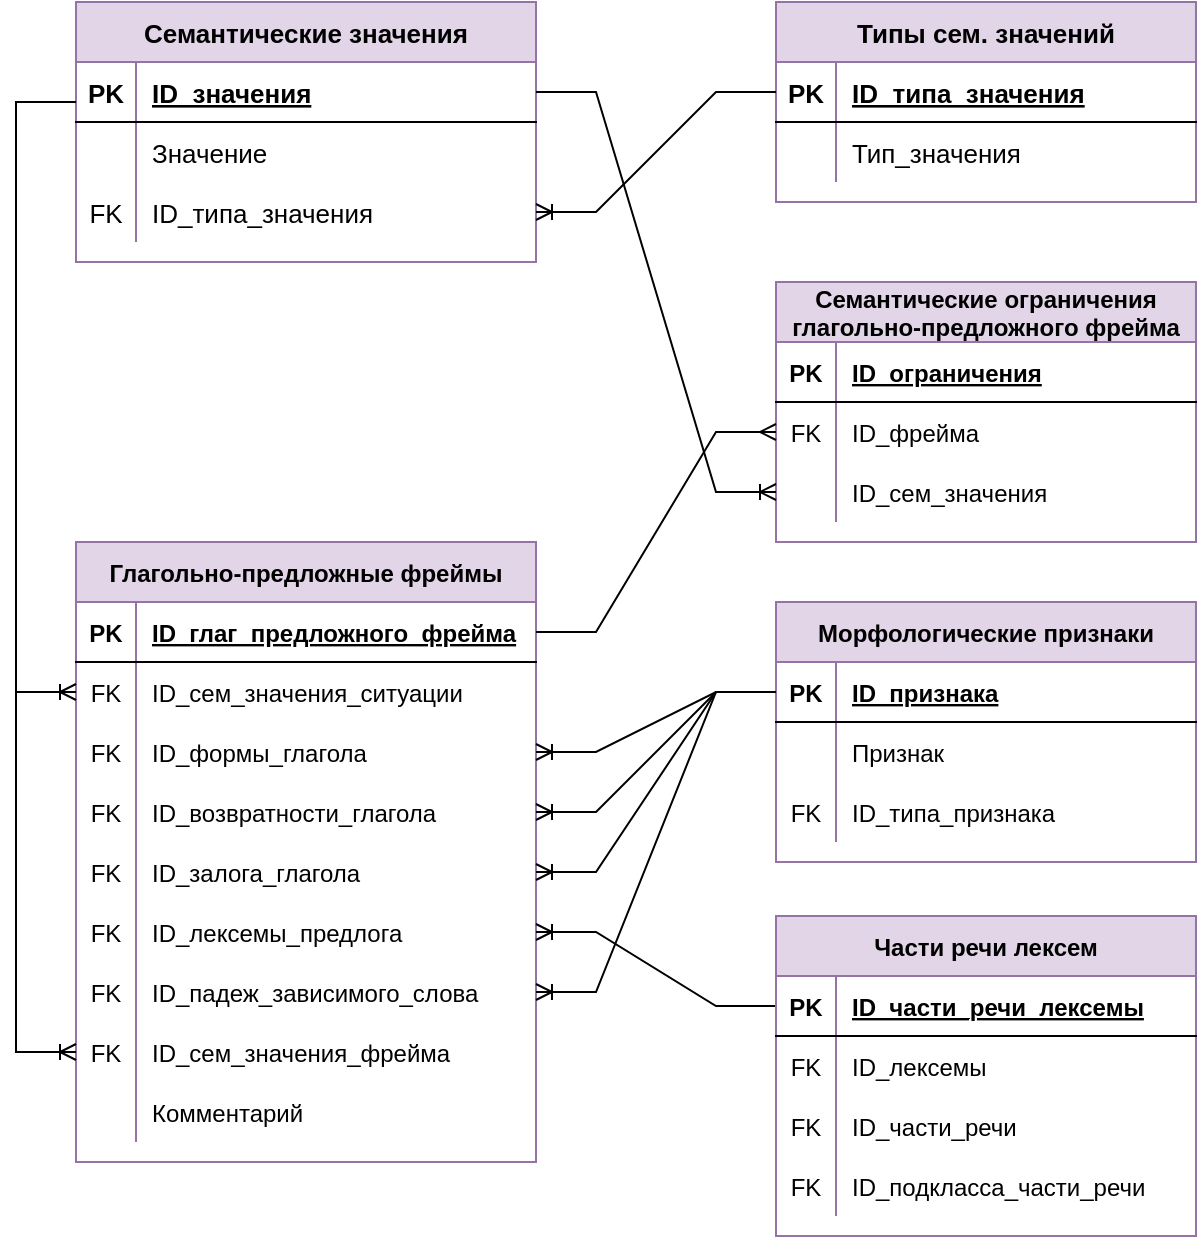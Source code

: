 <mxfile version="16.5.1" type="device"><diagram id="5JQQVHACbkHMRtCTp8QR" name="Страница 1"><mxGraphModel dx="1102" dy="865" grid="1" gridSize="10" guides="1" tooltips="1" connect="1" arrows="1" fold="1" page="1" pageScale="1" pageWidth="1169" pageHeight="827" math="0" shadow="0"><root><mxCell id="0"/><mxCell id="1" parent="0"/><mxCell id="BQbZQRaz6PcDgly4RD6V-13" value="Глагольно-предложные фреймы" style="shape=table;startSize=30;container=1;collapsible=1;childLayout=tableLayout;fixedRows=1;rowLines=0;fontStyle=1;align=center;resizeLast=1;fillColor=#e1d5e7;strokeColor=#9673a6;" parent="1" vertex="1"><mxGeometry x="370" y="640" width="230" height="310" as="geometry"/></mxCell><mxCell id="BQbZQRaz6PcDgly4RD6V-14" value="" style="shape=tableRow;horizontal=0;startSize=0;swimlaneHead=0;swimlaneBody=0;fillColor=none;collapsible=0;dropTarget=0;points=[[0,0.5],[1,0.5]];portConstraint=eastwest;top=0;left=0;right=0;bottom=1;" parent="BQbZQRaz6PcDgly4RD6V-13" vertex="1"><mxGeometry y="30" width="230" height="30" as="geometry"/></mxCell><mxCell id="BQbZQRaz6PcDgly4RD6V-15" value="PK" style="shape=partialRectangle;connectable=0;fillColor=none;top=0;left=0;bottom=0;right=0;fontStyle=1;overflow=hidden;" parent="BQbZQRaz6PcDgly4RD6V-14" vertex="1"><mxGeometry width="30" height="30" as="geometry"><mxRectangle width="30" height="30" as="alternateBounds"/></mxGeometry></mxCell><mxCell id="BQbZQRaz6PcDgly4RD6V-16" value="ID_глаг_предложного_фрейма" style="shape=partialRectangle;connectable=0;fillColor=none;top=0;left=0;bottom=0;right=0;align=left;spacingLeft=6;fontStyle=5;overflow=hidden;" parent="BQbZQRaz6PcDgly4RD6V-14" vertex="1"><mxGeometry x="30" width="200" height="30" as="geometry"><mxRectangle width="200" height="30" as="alternateBounds"/></mxGeometry></mxCell><mxCell id="BQbZQRaz6PcDgly4RD6V-17" value="" style="shape=tableRow;horizontal=0;startSize=0;swimlaneHead=0;swimlaneBody=0;fillColor=none;collapsible=0;dropTarget=0;points=[[0,0.5],[1,0.5]];portConstraint=eastwest;top=0;left=0;right=0;bottom=0;" parent="BQbZQRaz6PcDgly4RD6V-13" vertex="1"><mxGeometry y="60" width="230" height="30" as="geometry"/></mxCell><mxCell id="BQbZQRaz6PcDgly4RD6V-18" value="FK" style="shape=partialRectangle;connectable=0;fillColor=none;top=0;left=0;bottom=0;right=0;editable=1;overflow=hidden;" parent="BQbZQRaz6PcDgly4RD6V-17" vertex="1"><mxGeometry width="30" height="30" as="geometry"><mxRectangle width="30" height="30" as="alternateBounds"/></mxGeometry></mxCell><mxCell id="BQbZQRaz6PcDgly4RD6V-19" value="ID_сем_значения_ситуации" style="shape=partialRectangle;connectable=0;fillColor=none;top=0;left=0;bottom=0;right=0;align=left;spacingLeft=6;overflow=hidden;" parent="BQbZQRaz6PcDgly4RD6V-17" vertex="1"><mxGeometry x="30" width="200" height="30" as="geometry"><mxRectangle width="200" height="30" as="alternateBounds"/></mxGeometry></mxCell><mxCell id="BQbZQRaz6PcDgly4RD6V-20" value="" style="shape=tableRow;horizontal=0;startSize=0;swimlaneHead=0;swimlaneBody=0;fillColor=none;collapsible=0;dropTarget=0;points=[[0,0.5],[1,0.5]];portConstraint=eastwest;top=0;left=0;right=0;bottom=0;" parent="BQbZQRaz6PcDgly4RD6V-13" vertex="1"><mxGeometry y="90" width="230" height="30" as="geometry"/></mxCell><mxCell id="BQbZQRaz6PcDgly4RD6V-21" value="FK" style="shape=partialRectangle;connectable=0;fillColor=none;top=0;left=0;bottom=0;right=0;editable=1;overflow=hidden;" parent="BQbZQRaz6PcDgly4RD6V-20" vertex="1"><mxGeometry width="30" height="30" as="geometry"><mxRectangle width="30" height="30" as="alternateBounds"/></mxGeometry></mxCell><mxCell id="BQbZQRaz6PcDgly4RD6V-22" value="ID_формы_глагола" style="shape=partialRectangle;connectable=0;fillColor=none;top=0;left=0;bottom=0;right=0;align=left;spacingLeft=6;overflow=hidden;" parent="BQbZQRaz6PcDgly4RD6V-20" vertex="1"><mxGeometry x="30" width="200" height="30" as="geometry"><mxRectangle width="200" height="30" as="alternateBounds"/></mxGeometry></mxCell><mxCell id="BQbZQRaz6PcDgly4RD6V-23" value="" style="shape=tableRow;horizontal=0;startSize=0;swimlaneHead=0;swimlaneBody=0;fillColor=none;collapsible=0;dropTarget=0;points=[[0,0.5],[1,0.5]];portConstraint=eastwest;top=0;left=0;right=0;bottom=0;" parent="BQbZQRaz6PcDgly4RD6V-13" vertex="1"><mxGeometry y="120" width="230" height="30" as="geometry"/></mxCell><mxCell id="BQbZQRaz6PcDgly4RD6V-24" value="FK" style="shape=partialRectangle;connectable=0;fillColor=none;top=0;left=0;bottom=0;right=0;editable=1;overflow=hidden;" parent="BQbZQRaz6PcDgly4RD6V-23" vertex="1"><mxGeometry width="30" height="30" as="geometry"><mxRectangle width="30" height="30" as="alternateBounds"/></mxGeometry></mxCell><mxCell id="BQbZQRaz6PcDgly4RD6V-25" value="ID_возвратности_глагола" style="shape=partialRectangle;connectable=0;fillColor=none;top=0;left=0;bottom=0;right=0;align=left;spacingLeft=6;overflow=hidden;" parent="BQbZQRaz6PcDgly4RD6V-23" vertex="1"><mxGeometry x="30" width="200" height="30" as="geometry"><mxRectangle width="200" height="30" as="alternateBounds"/></mxGeometry></mxCell><mxCell id="BQbZQRaz6PcDgly4RD6V-26" value="" style="shape=tableRow;horizontal=0;startSize=0;swimlaneHead=0;swimlaneBody=0;fillColor=none;collapsible=0;dropTarget=0;points=[[0,0.5],[1,0.5]];portConstraint=eastwest;top=0;left=0;right=0;bottom=0;" parent="BQbZQRaz6PcDgly4RD6V-13" vertex="1"><mxGeometry y="150" width="230" height="30" as="geometry"/></mxCell><mxCell id="BQbZQRaz6PcDgly4RD6V-27" value="FK" style="shape=partialRectangle;connectable=0;fillColor=none;top=0;left=0;bottom=0;right=0;editable=1;overflow=hidden;" parent="BQbZQRaz6PcDgly4RD6V-26" vertex="1"><mxGeometry width="30" height="30" as="geometry"><mxRectangle width="30" height="30" as="alternateBounds"/></mxGeometry></mxCell><mxCell id="BQbZQRaz6PcDgly4RD6V-28" value="ID_залога_глагола" style="shape=partialRectangle;connectable=0;fillColor=none;top=0;left=0;bottom=0;right=0;align=left;spacingLeft=6;overflow=hidden;" parent="BQbZQRaz6PcDgly4RD6V-26" vertex="1"><mxGeometry x="30" width="200" height="30" as="geometry"><mxRectangle width="200" height="30" as="alternateBounds"/></mxGeometry></mxCell><mxCell id="BQbZQRaz6PcDgly4RD6V-29" value="" style="shape=tableRow;horizontal=0;startSize=0;swimlaneHead=0;swimlaneBody=0;fillColor=none;collapsible=0;dropTarget=0;points=[[0,0.5],[1,0.5]];portConstraint=eastwest;top=0;left=0;right=0;bottom=0;" parent="BQbZQRaz6PcDgly4RD6V-13" vertex="1"><mxGeometry y="180" width="230" height="30" as="geometry"/></mxCell><mxCell id="BQbZQRaz6PcDgly4RD6V-30" value="FK" style="shape=partialRectangle;connectable=0;fillColor=none;top=0;left=0;bottom=0;right=0;editable=1;overflow=hidden;" parent="BQbZQRaz6PcDgly4RD6V-29" vertex="1"><mxGeometry width="30" height="30" as="geometry"><mxRectangle width="30" height="30" as="alternateBounds"/></mxGeometry></mxCell><mxCell id="BQbZQRaz6PcDgly4RD6V-31" value="ID_лексемы_предлога" style="shape=partialRectangle;connectable=0;fillColor=none;top=0;left=0;bottom=0;right=0;align=left;spacingLeft=6;overflow=hidden;" parent="BQbZQRaz6PcDgly4RD6V-29" vertex="1"><mxGeometry x="30" width="200" height="30" as="geometry"><mxRectangle width="200" height="30" as="alternateBounds"/></mxGeometry></mxCell><mxCell id="BQbZQRaz6PcDgly4RD6V-32" value="" style="shape=tableRow;horizontal=0;startSize=0;swimlaneHead=0;swimlaneBody=0;fillColor=none;collapsible=0;dropTarget=0;points=[[0,0.5],[1,0.5]];portConstraint=eastwest;top=0;left=0;right=0;bottom=0;" parent="BQbZQRaz6PcDgly4RD6V-13" vertex="1"><mxGeometry y="210" width="230" height="30" as="geometry"/></mxCell><mxCell id="BQbZQRaz6PcDgly4RD6V-33" value="FK" style="shape=partialRectangle;connectable=0;fillColor=none;top=0;left=0;bottom=0;right=0;editable=1;overflow=hidden;" parent="BQbZQRaz6PcDgly4RD6V-32" vertex="1"><mxGeometry width="30" height="30" as="geometry"><mxRectangle width="30" height="30" as="alternateBounds"/></mxGeometry></mxCell><mxCell id="BQbZQRaz6PcDgly4RD6V-34" value="ID_падеж_зависимого_слова" style="shape=partialRectangle;connectable=0;fillColor=none;top=0;left=0;bottom=0;right=0;align=left;spacingLeft=6;overflow=hidden;" parent="BQbZQRaz6PcDgly4RD6V-32" vertex="1"><mxGeometry x="30" width="200" height="30" as="geometry"><mxRectangle width="200" height="30" as="alternateBounds"/></mxGeometry></mxCell><mxCell id="BQbZQRaz6PcDgly4RD6V-35" value="" style="shape=tableRow;horizontal=0;startSize=0;swimlaneHead=0;swimlaneBody=0;fillColor=none;collapsible=0;dropTarget=0;points=[[0,0.5],[1,0.5]];portConstraint=eastwest;top=0;left=0;right=0;bottom=0;" parent="BQbZQRaz6PcDgly4RD6V-13" vertex="1"><mxGeometry y="240" width="230" height="30" as="geometry"/></mxCell><mxCell id="BQbZQRaz6PcDgly4RD6V-36" value="FK" style="shape=partialRectangle;connectable=0;fillColor=none;top=0;left=0;bottom=0;right=0;editable=1;overflow=hidden;" parent="BQbZQRaz6PcDgly4RD6V-35" vertex="1"><mxGeometry width="30" height="30" as="geometry"><mxRectangle width="30" height="30" as="alternateBounds"/></mxGeometry></mxCell><mxCell id="BQbZQRaz6PcDgly4RD6V-37" value="ID_сем_значения_фрейма" style="shape=partialRectangle;connectable=0;fillColor=none;top=0;left=0;bottom=0;right=0;align=left;spacingLeft=6;overflow=hidden;" parent="BQbZQRaz6PcDgly4RD6V-35" vertex="1"><mxGeometry x="30" width="200" height="30" as="geometry"><mxRectangle width="200" height="30" as="alternateBounds"/></mxGeometry></mxCell><mxCell id="BQbZQRaz6PcDgly4RD6V-38" value="" style="shape=tableRow;horizontal=0;startSize=0;swimlaneHead=0;swimlaneBody=0;fillColor=none;collapsible=0;dropTarget=0;points=[[0,0.5],[1,0.5]];portConstraint=eastwest;top=0;left=0;right=0;bottom=0;" parent="BQbZQRaz6PcDgly4RD6V-13" vertex="1"><mxGeometry y="270" width="230" height="30" as="geometry"/></mxCell><mxCell id="BQbZQRaz6PcDgly4RD6V-39" value="" style="shape=partialRectangle;connectable=0;fillColor=none;top=0;left=0;bottom=0;right=0;editable=1;overflow=hidden;" parent="BQbZQRaz6PcDgly4RD6V-38" vertex="1"><mxGeometry width="30" height="30" as="geometry"><mxRectangle width="30" height="30" as="alternateBounds"/></mxGeometry></mxCell><mxCell id="BQbZQRaz6PcDgly4RD6V-40" value="Комментарий" style="shape=partialRectangle;connectable=0;fillColor=none;top=0;left=0;bottom=0;right=0;align=left;spacingLeft=6;overflow=hidden;" parent="BQbZQRaz6PcDgly4RD6V-38" vertex="1"><mxGeometry x="30" width="200" height="30" as="geometry"><mxRectangle width="200" height="30" as="alternateBounds"/></mxGeometry></mxCell><mxCell id="BQbZQRaz6PcDgly4RD6V-41" value="Семантические ограничения &#10;глагольно-предложного фрейма" style="shape=table;startSize=30;container=1;collapsible=1;childLayout=tableLayout;fixedRows=1;rowLines=0;fontStyle=1;align=center;resizeLast=1;fillColor=#e1d5e7;strokeColor=#9673a6;" parent="1" vertex="1"><mxGeometry x="720" y="510" width="210" height="130" as="geometry"/></mxCell><mxCell id="BQbZQRaz6PcDgly4RD6V-42" value="" style="shape=tableRow;horizontal=0;startSize=0;swimlaneHead=0;swimlaneBody=0;fillColor=none;collapsible=0;dropTarget=0;points=[[0,0.5],[1,0.5]];portConstraint=eastwest;top=0;left=0;right=0;bottom=1;" parent="BQbZQRaz6PcDgly4RD6V-41" vertex="1"><mxGeometry y="30" width="210" height="30" as="geometry"/></mxCell><mxCell id="BQbZQRaz6PcDgly4RD6V-43" value="PK" style="shape=partialRectangle;connectable=0;fillColor=none;top=0;left=0;bottom=0;right=0;fontStyle=1;overflow=hidden;" parent="BQbZQRaz6PcDgly4RD6V-42" vertex="1"><mxGeometry width="30" height="30" as="geometry"><mxRectangle width="30" height="30" as="alternateBounds"/></mxGeometry></mxCell><mxCell id="BQbZQRaz6PcDgly4RD6V-44" value="ID_ограничения" style="shape=partialRectangle;connectable=0;fillColor=none;top=0;left=0;bottom=0;right=0;align=left;spacingLeft=6;fontStyle=5;overflow=hidden;" parent="BQbZQRaz6PcDgly4RD6V-42" vertex="1"><mxGeometry x="30" width="180" height="30" as="geometry"><mxRectangle width="180" height="30" as="alternateBounds"/></mxGeometry></mxCell><mxCell id="BQbZQRaz6PcDgly4RD6V-45" value="" style="shape=tableRow;horizontal=0;startSize=0;swimlaneHead=0;swimlaneBody=0;fillColor=none;collapsible=0;dropTarget=0;points=[[0,0.5],[1,0.5]];portConstraint=eastwest;top=0;left=0;right=0;bottom=0;" parent="BQbZQRaz6PcDgly4RD6V-41" vertex="1"><mxGeometry y="60" width="210" height="30" as="geometry"/></mxCell><mxCell id="BQbZQRaz6PcDgly4RD6V-46" value="FK" style="shape=partialRectangle;connectable=0;fillColor=none;top=0;left=0;bottom=0;right=0;editable=1;overflow=hidden;" parent="BQbZQRaz6PcDgly4RD6V-45" vertex="1"><mxGeometry width="30" height="30" as="geometry"><mxRectangle width="30" height="30" as="alternateBounds"/></mxGeometry></mxCell><mxCell id="BQbZQRaz6PcDgly4RD6V-47" value="ID_фрейма" style="shape=partialRectangle;connectable=0;fillColor=none;top=0;left=0;bottom=0;right=0;align=left;spacingLeft=6;overflow=hidden;" parent="BQbZQRaz6PcDgly4RD6V-45" vertex="1"><mxGeometry x="30" width="180" height="30" as="geometry"><mxRectangle width="180" height="30" as="alternateBounds"/></mxGeometry></mxCell><mxCell id="BQbZQRaz6PcDgly4RD6V-48" value="" style="shape=tableRow;horizontal=0;startSize=0;swimlaneHead=0;swimlaneBody=0;fillColor=none;collapsible=0;dropTarget=0;points=[[0,0.5],[1,0.5]];portConstraint=eastwest;top=0;left=0;right=0;bottom=0;" parent="BQbZQRaz6PcDgly4RD6V-41" vertex="1"><mxGeometry y="90" width="210" height="30" as="geometry"/></mxCell><mxCell id="BQbZQRaz6PcDgly4RD6V-49" value="" style="shape=partialRectangle;connectable=0;fillColor=none;top=0;left=0;bottom=0;right=0;editable=1;overflow=hidden;" parent="BQbZQRaz6PcDgly4RD6V-48" vertex="1"><mxGeometry width="30" height="30" as="geometry"><mxRectangle width="30" height="30" as="alternateBounds"/></mxGeometry></mxCell><mxCell id="BQbZQRaz6PcDgly4RD6V-50" value="ID_сем_значения" style="shape=partialRectangle;connectable=0;fillColor=none;top=0;left=0;bottom=0;right=0;align=left;spacingLeft=6;overflow=hidden;" parent="BQbZQRaz6PcDgly4RD6V-48" vertex="1"><mxGeometry x="30" width="180" height="30" as="geometry"><mxRectangle width="180" height="30" as="alternateBounds"/></mxGeometry></mxCell><mxCell id="BQbZQRaz6PcDgly4RD6V-97" value="Морфологические признаки" style="shape=table;startSize=30;container=1;collapsible=1;childLayout=tableLayout;fixedRows=1;rowLines=0;fontStyle=1;align=center;resizeLast=1;fillColor=#e1d5e7;strokeColor=#9673a6;" parent="1" vertex="1"><mxGeometry x="720" y="670" width="210" height="130" as="geometry"/></mxCell><mxCell id="BQbZQRaz6PcDgly4RD6V-98" value="" style="shape=tableRow;horizontal=0;startSize=0;swimlaneHead=0;swimlaneBody=0;fillColor=none;collapsible=0;dropTarget=0;points=[[0,0.5],[1,0.5]];portConstraint=eastwest;top=0;left=0;right=0;bottom=1;" parent="BQbZQRaz6PcDgly4RD6V-97" vertex="1"><mxGeometry y="30" width="210" height="30" as="geometry"/></mxCell><mxCell id="BQbZQRaz6PcDgly4RD6V-99" value="PK" style="shape=partialRectangle;connectable=0;fillColor=none;top=0;left=0;bottom=0;right=0;fontStyle=1;overflow=hidden;" parent="BQbZQRaz6PcDgly4RD6V-98" vertex="1"><mxGeometry width="30" height="30" as="geometry"><mxRectangle width="30" height="30" as="alternateBounds"/></mxGeometry></mxCell><mxCell id="BQbZQRaz6PcDgly4RD6V-100" value="ID_признака" style="shape=partialRectangle;connectable=0;fillColor=none;top=0;left=0;bottom=0;right=0;align=left;spacingLeft=6;fontStyle=5;overflow=hidden;" parent="BQbZQRaz6PcDgly4RD6V-98" vertex="1"><mxGeometry x="30" width="180" height="30" as="geometry"><mxRectangle width="180" height="30" as="alternateBounds"/></mxGeometry></mxCell><mxCell id="BQbZQRaz6PcDgly4RD6V-101" value="" style="shape=tableRow;horizontal=0;startSize=0;swimlaneHead=0;swimlaneBody=0;fillColor=none;collapsible=0;dropTarget=0;points=[[0,0.5],[1,0.5]];portConstraint=eastwest;top=0;left=0;right=0;bottom=0;" parent="BQbZQRaz6PcDgly4RD6V-97" vertex="1"><mxGeometry y="60" width="210" height="30" as="geometry"/></mxCell><mxCell id="BQbZQRaz6PcDgly4RD6V-102" value="" style="shape=partialRectangle;connectable=0;fillColor=none;top=0;left=0;bottom=0;right=0;editable=1;overflow=hidden;" parent="BQbZQRaz6PcDgly4RD6V-101" vertex="1"><mxGeometry width="30" height="30" as="geometry"><mxRectangle width="30" height="30" as="alternateBounds"/></mxGeometry></mxCell><mxCell id="BQbZQRaz6PcDgly4RD6V-103" value="Признак" style="shape=partialRectangle;connectable=0;fillColor=none;top=0;left=0;bottom=0;right=0;align=left;spacingLeft=6;overflow=hidden;" parent="BQbZQRaz6PcDgly4RD6V-101" vertex="1"><mxGeometry x="30" width="180" height="30" as="geometry"><mxRectangle width="180" height="30" as="alternateBounds"/></mxGeometry></mxCell><mxCell id="BQbZQRaz6PcDgly4RD6V-104" value="" style="shape=tableRow;horizontal=0;startSize=0;swimlaneHead=0;swimlaneBody=0;fillColor=none;collapsible=0;dropTarget=0;points=[[0,0.5],[1,0.5]];portConstraint=eastwest;top=0;left=0;right=0;bottom=0;" parent="BQbZQRaz6PcDgly4RD6V-97" vertex="1"><mxGeometry y="90" width="210" height="30" as="geometry"/></mxCell><mxCell id="BQbZQRaz6PcDgly4RD6V-105" value="FK" style="shape=partialRectangle;connectable=0;fillColor=none;top=0;left=0;bottom=0;right=0;editable=1;overflow=hidden;" parent="BQbZQRaz6PcDgly4RD6V-104" vertex="1"><mxGeometry width="30" height="30" as="geometry"><mxRectangle width="30" height="30" as="alternateBounds"/></mxGeometry></mxCell><mxCell id="BQbZQRaz6PcDgly4RD6V-106" value="ID_типа_признака" style="shape=partialRectangle;connectable=0;fillColor=none;top=0;left=0;bottom=0;right=0;align=left;spacingLeft=6;overflow=hidden;" parent="BQbZQRaz6PcDgly4RD6V-104" vertex="1"><mxGeometry x="30" width="180" height="30" as="geometry"><mxRectangle width="180" height="30" as="alternateBounds"/></mxGeometry></mxCell><mxCell id="BQbZQRaz6PcDgly4RD6V-107" value="" style="edgeStyle=entityRelationEdgeStyle;fontSize=12;html=1;endArrow=ERoneToMany;rounded=0;" parent="1" source="BQbZQRaz6PcDgly4RD6V-98" target="BQbZQRaz6PcDgly4RD6V-20" edge="1"><mxGeometry width="100" height="100" relative="1" as="geometry"><mxPoint x="670" y="850" as="sourcePoint"/><mxPoint x="770" y="750" as="targetPoint"/></mxGeometry></mxCell><mxCell id="BQbZQRaz6PcDgly4RD6V-108" value="" style="edgeStyle=entityRelationEdgeStyle;fontSize=12;html=1;endArrow=ERoneToMany;rounded=0;" parent="1" source="BQbZQRaz6PcDgly4RD6V-98" target="BQbZQRaz6PcDgly4RD6V-23" edge="1"><mxGeometry width="100" height="100" relative="1" as="geometry"><mxPoint x="730" y="695" as="sourcePoint"/><mxPoint x="610" y="755" as="targetPoint"/></mxGeometry></mxCell><mxCell id="BQbZQRaz6PcDgly4RD6V-109" value="" style="edgeStyle=entityRelationEdgeStyle;fontSize=12;html=1;endArrow=ERoneToMany;rounded=0;" parent="1" source="BQbZQRaz6PcDgly4RD6V-98" target="BQbZQRaz6PcDgly4RD6V-26" edge="1"><mxGeometry width="100" height="100" relative="1" as="geometry"><mxPoint x="730" y="695" as="sourcePoint"/><mxPoint x="610" y="785" as="targetPoint"/></mxGeometry></mxCell><mxCell id="BQbZQRaz6PcDgly4RD6V-110" value="" style="edgeStyle=entityRelationEdgeStyle;fontSize=12;html=1;endArrow=ERoneToMany;rounded=0;" parent="1" source="BQbZQRaz6PcDgly4RD6V-98" target="BQbZQRaz6PcDgly4RD6V-32" edge="1"><mxGeometry width="100" height="100" relative="1" as="geometry"><mxPoint x="730" y="695" as="sourcePoint"/><mxPoint x="610" y="815" as="targetPoint"/></mxGeometry></mxCell><mxCell id="BQbZQRaz6PcDgly4RD6V-111" value="" style="edgeStyle=entityRelationEdgeStyle;fontSize=12;html=1;endArrow=ERoneToMany;rounded=0;" parent="1" source="YhKKaUCpvDBp-67wbXZY-28" target="BQbZQRaz6PcDgly4RD6V-29" edge="1"><mxGeometry width="100" height="100" relative="1" as="geometry"><mxPoint x="720" y="875" as="sourcePoint"/><mxPoint x="610" y="875" as="targetPoint"/></mxGeometry></mxCell><mxCell id="BQbZQRaz6PcDgly4RD6V-112" value="" style="edgeStyle=entityRelationEdgeStyle;fontSize=12;html=1;endArrow=ERmany;rounded=0;" parent="1" source="BQbZQRaz6PcDgly4RD6V-14" target="BQbZQRaz6PcDgly4RD6V-45" edge="1"><mxGeometry width="100" height="100" relative="1" as="geometry"><mxPoint x="650" y="680" as="sourcePoint"/><mxPoint x="750" y="580" as="targetPoint"/></mxGeometry></mxCell><mxCell id="BQbZQRaz6PcDgly4RD6V-113" value="Семантические значения" style="shape=table;startSize=30;container=1;collapsible=1;childLayout=tableLayout;fixedRows=1;rowLines=0;fontStyle=1;align=center;resizeLast=1;fillColor=#e1d5e7;strokeColor=#9673a6;fontSize=13;" parent="1" vertex="1"><mxGeometry x="370" y="370" width="230" height="130" as="geometry"/></mxCell><mxCell id="BQbZQRaz6PcDgly4RD6V-114" value="" style="shape=tableRow;horizontal=0;startSize=0;swimlaneHead=0;swimlaneBody=0;fillColor=none;collapsible=0;dropTarget=0;points=[[0,0.5],[1,0.5]];portConstraint=eastwest;top=0;left=0;right=0;bottom=1;fontSize=13;" parent="BQbZQRaz6PcDgly4RD6V-113" vertex="1"><mxGeometry y="30" width="230" height="30" as="geometry"/></mxCell><mxCell id="BQbZQRaz6PcDgly4RD6V-115" value="PK" style="shape=partialRectangle;connectable=0;fillColor=none;top=0;left=0;bottom=0;right=0;fontStyle=1;overflow=hidden;fontSize=13;" parent="BQbZQRaz6PcDgly4RD6V-114" vertex="1"><mxGeometry width="30" height="30" as="geometry"><mxRectangle width="30" height="30" as="alternateBounds"/></mxGeometry></mxCell><mxCell id="BQbZQRaz6PcDgly4RD6V-116" value="ID_значения" style="shape=partialRectangle;connectable=0;fillColor=none;top=0;left=0;bottom=0;right=0;align=left;spacingLeft=6;fontStyle=5;overflow=hidden;fontSize=13;" parent="BQbZQRaz6PcDgly4RD6V-114" vertex="1"><mxGeometry x="30" width="200" height="30" as="geometry"><mxRectangle width="200" height="30" as="alternateBounds"/></mxGeometry></mxCell><mxCell id="BQbZQRaz6PcDgly4RD6V-117" value="" style="shape=tableRow;horizontal=0;startSize=0;swimlaneHead=0;swimlaneBody=0;fillColor=none;collapsible=0;dropTarget=0;points=[[0,0.5],[1,0.5]];portConstraint=eastwest;top=0;left=0;right=0;bottom=0;fontSize=13;" parent="BQbZQRaz6PcDgly4RD6V-113" vertex="1"><mxGeometry y="60" width="230" height="30" as="geometry"/></mxCell><mxCell id="BQbZQRaz6PcDgly4RD6V-118" value="" style="shape=partialRectangle;connectable=0;fillColor=none;top=0;left=0;bottom=0;right=0;editable=1;overflow=hidden;fontSize=13;" parent="BQbZQRaz6PcDgly4RD6V-117" vertex="1"><mxGeometry width="30" height="30" as="geometry"><mxRectangle width="30" height="30" as="alternateBounds"/></mxGeometry></mxCell><mxCell id="BQbZQRaz6PcDgly4RD6V-119" value="Значение" style="shape=partialRectangle;connectable=0;fillColor=none;top=0;left=0;bottom=0;right=0;align=left;spacingLeft=6;overflow=hidden;fontSize=13;" parent="BQbZQRaz6PcDgly4RD6V-117" vertex="1"><mxGeometry x="30" width="200" height="30" as="geometry"><mxRectangle width="200" height="30" as="alternateBounds"/></mxGeometry></mxCell><mxCell id="BQbZQRaz6PcDgly4RD6V-120" value="" style="shape=tableRow;horizontal=0;startSize=0;swimlaneHead=0;swimlaneBody=0;fillColor=none;collapsible=0;dropTarget=0;points=[[0,0.5],[1,0.5]];portConstraint=eastwest;top=0;left=0;right=0;bottom=0;fontSize=13;" parent="BQbZQRaz6PcDgly4RD6V-113" vertex="1"><mxGeometry y="90" width="230" height="30" as="geometry"/></mxCell><mxCell id="BQbZQRaz6PcDgly4RD6V-121" value="FK" style="shape=partialRectangle;connectable=0;fillColor=none;top=0;left=0;bottom=0;right=0;editable=1;overflow=hidden;fontSize=13;" parent="BQbZQRaz6PcDgly4RD6V-120" vertex="1"><mxGeometry width="30" height="30" as="geometry"><mxRectangle width="30" height="30" as="alternateBounds"/></mxGeometry></mxCell><mxCell id="BQbZQRaz6PcDgly4RD6V-122" value="ID_типа_значения" style="shape=partialRectangle;connectable=0;fillColor=none;top=0;left=0;bottom=0;right=0;align=left;spacingLeft=6;overflow=hidden;fontSize=13;" parent="BQbZQRaz6PcDgly4RD6V-120" vertex="1"><mxGeometry x="30" width="200" height="30" as="geometry"><mxRectangle width="200" height="30" as="alternateBounds"/></mxGeometry></mxCell><mxCell id="BQbZQRaz6PcDgly4RD6V-123" value="Типы сем. значений" style="shape=table;startSize=30;container=1;collapsible=1;childLayout=tableLayout;fixedRows=1;rowLines=0;fontStyle=1;align=center;resizeLast=1;fillColor=#e1d5e7;strokeColor=#9673a6;fontSize=13;" parent="1" vertex="1"><mxGeometry x="720" y="370" width="210" height="100" as="geometry"/></mxCell><mxCell id="BQbZQRaz6PcDgly4RD6V-124" value="" style="shape=tableRow;horizontal=0;startSize=0;swimlaneHead=0;swimlaneBody=0;fillColor=none;collapsible=0;dropTarget=0;points=[[0,0.5],[1,0.5]];portConstraint=eastwest;top=0;left=0;right=0;bottom=1;fontSize=13;" parent="BQbZQRaz6PcDgly4RD6V-123" vertex="1"><mxGeometry y="30" width="210" height="30" as="geometry"/></mxCell><mxCell id="BQbZQRaz6PcDgly4RD6V-125" value="PK" style="shape=partialRectangle;connectable=0;fillColor=none;top=0;left=0;bottom=0;right=0;fontStyle=1;overflow=hidden;fontSize=13;" parent="BQbZQRaz6PcDgly4RD6V-124" vertex="1"><mxGeometry width="30" height="30" as="geometry"><mxRectangle width="30" height="30" as="alternateBounds"/></mxGeometry></mxCell><mxCell id="BQbZQRaz6PcDgly4RD6V-126" value="ID_типа_значения" style="shape=partialRectangle;connectable=0;fillColor=none;top=0;left=0;bottom=0;right=0;align=left;spacingLeft=6;fontStyle=5;overflow=hidden;fontSize=13;" parent="BQbZQRaz6PcDgly4RD6V-124" vertex="1"><mxGeometry x="30" width="180" height="30" as="geometry"><mxRectangle width="180" height="30" as="alternateBounds"/></mxGeometry></mxCell><mxCell id="BQbZQRaz6PcDgly4RD6V-127" value="" style="shape=tableRow;horizontal=0;startSize=0;swimlaneHead=0;swimlaneBody=0;fillColor=none;collapsible=0;dropTarget=0;points=[[0,0.5],[1,0.5]];portConstraint=eastwest;top=0;left=0;right=0;bottom=0;fontSize=13;" parent="BQbZQRaz6PcDgly4RD6V-123" vertex="1"><mxGeometry y="60" width="210" height="30" as="geometry"/></mxCell><mxCell id="BQbZQRaz6PcDgly4RD6V-128" value="" style="shape=partialRectangle;connectable=0;fillColor=none;top=0;left=0;bottom=0;right=0;editable=1;overflow=hidden;fontSize=13;" parent="BQbZQRaz6PcDgly4RD6V-127" vertex="1"><mxGeometry width="30" height="30" as="geometry"><mxRectangle width="30" height="30" as="alternateBounds"/></mxGeometry></mxCell><mxCell id="BQbZQRaz6PcDgly4RD6V-129" value="Тип_значения" style="shape=partialRectangle;connectable=0;fillColor=none;top=0;left=0;bottom=0;right=0;align=left;spacingLeft=6;overflow=hidden;fontSize=13;" parent="BQbZQRaz6PcDgly4RD6V-127" vertex="1"><mxGeometry x="30" width="180" height="30" as="geometry"><mxRectangle width="180" height="30" as="alternateBounds"/></mxGeometry></mxCell><mxCell id="BQbZQRaz6PcDgly4RD6V-130" value="" style="edgeStyle=entityRelationEdgeStyle;fontSize=13;html=1;endArrow=ERoneToMany;rounded=0;" parent="1" source="BQbZQRaz6PcDgly4RD6V-124" target="BQbZQRaz6PcDgly4RD6V-120" edge="1"><mxGeometry width="100" height="100" relative="1" as="geometry"><mxPoint x="640" y="845" as="sourcePoint"/><mxPoint x="740" y="745" as="targetPoint"/></mxGeometry></mxCell><mxCell id="BQbZQRaz6PcDgly4RD6V-131" value="" style="edgeStyle=orthogonalEdgeStyle;fontSize=12;html=1;endArrow=ERoneToMany;rounded=0;" parent="1" source="BQbZQRaz6PcDgly4RD6V-114" target="BQbZQRaz6PcDgly4RD6V-17" edge="1"><mxGeometry width="100" height="100" relative="1" as="geometry"><mxPoint x="600" y="580" as="sourcePoint"/><mxPoint x="700" y="480" as="targetPoint"/><Array as="points"><mxPoint x="340" y="420"/><mxPoint x="340" y="715"/></Array></mxGeometry></mxCell><mxCell id="BQbZQRaz6PcDgly4RD6V-133" value="" style="edgeStyle=orthogonalEdgeStyle;fontSize=12;html=1;endArrow=ERoneToMany;rounded=0;" parent="1" source="BQbZQRaz6PcDgly4RD6V-114" target="BQbZQRaz6PcDgly4RD6V-35" edge="1"><mxGeometry width="100" height="100" relative="1" as="geometry"><mxPoint x="600" y="700" as="sourcePoint"/><mxPoint x="700" y="600" as="targetPoint"/><Array as="points"><mxPoint x="340" y="420"/><mxPoint x="340" y="895"/></Array></mxGeometry></mxCell><mxCell id="BQbZQRaz6PcDgly4RD6V-134" value="" style="edgeStyle=entityRelationEdgeStyle;fontSize=12;html=1;endArrow=ERoneToMany;rounded=0;" parent="1" source="BQbZQRaz6PcDgly4RD6V-114" target="BQbZQRaz6PcDgly4RD6V-48" edge="1"><mxGeometry width="100" height="100" relative="1" as="geometry"><mxPoint x="600" y="700" as="sourcePoint"/><mxPoint x="700" y="600" as="targetPoint"/></mxGeometry></mxCell><mxCell id="YhKKaUCpvDBp-67wbXZY-27" value="Части речи лексем" style="shape=table;startSize=30;container=1;collapsible=1;childLayout=tableLayout;fixedRows=1;rowLines=0;fontStyle=1;align=center;resizeLast=1;fillColor=#e1d5e7;strokeColor=#9673a6;" vertex="1" parent="1"><mxGeometry x="720" y="827" width="210" height="160" as="geometry"/></mxCell><mxCell id="YhKKaUCpvDBp-67wbXZY-28" value="" style="shape=tableRow;horizontal=0;startSize=0;swimlaneHead=0;swimlaneBody=0;fillColor=none;collapsible=0;dropTarget=0;points=[[0,0.5],[1,0.5]];portConstraint=eastwest;top=0;left=0;right=0;bottom=1;" vertex="1" parent="YhKKaUCpvDBp-67wbXZY-27"><mxGeometry y="30" width="210" height="30" as="geometry"/></mxCell><mxCell id="YhKKaUCpvDBp-67wbXZY-29" value="PK" style="shape=partialRectangle;connectable=0;fillColor=none;top=0;left=0;bottom=0;right=0;fontStyle=1;overflow=hidden;" vertex="1" parent="YhKKaUCpvDBp-67wbXZY-28"><mxGeometry width="30" height="30" as="geometry"><mxRectangle width="30" height="30" as="alternateBounds"/></mxGeometry></mxCell><mxCell id="YhKKaUCpvDBp-67wbXZY-30" value="ID_части_речи_лексемы" style="shape=partialRectangle;connectable=0;fillColor=none;top=0;left=0;bottom=0;right=0;align=left;spacingLeft=6;fontStyle=5;overflow=hidden;" vertex="1" parent="YhKKaUCpvDBp-67wbXZY-28"><mxGeometry x="30" width="180" height="30" as="geometry"><mxRectangle width="180" height="30" as="alternateBounds"/></mxGeometry></mxCell><mxCell id="YhKKaUCpvDBp-67wbXZY-31" value="" style="shape=tableRow;horizontal=0;startSize=0;swimlaneHead=0;swimlaneBody=0;fillColor=none;collapsible=0;dropTarget=0;points=[[0,0.5],[1,0.5]];portConstraint=eastwest;top=0;left=0;right=0;bottom=0;" vertex="1" parent="YhKKaUCpvDBp-67wbXZY-27"><mxGeometry y="60" width="210" height="30" as="geometry"/></mxCell><mxCell id="YhKKaUCpvDBp-67wbXZY-32" value="FK" style="shape=partialRectangle;connectable=0;fillColor=none;top=0;left=0;bottom=0;right=0;editable=1;overflow=hidden;" vertex="1" parent="YhKKaUCpvDBp-67wbXZY-31"><mxGeometry width="30" height="30" as="geometry"><mxRectangle width="30" height="30" as="alternateBounds"/></mxGeometry></mxCell><mxCell id="YhKKaUCpvDBp-67wbXZY-33" value="ID_лексемы" style="shape=partialRectangle;connectable=0;fillColor=none;top=0;left=0;bottom=0;right=0;align=left;spacingLeft=6;overflow=hidden;" vertex="1" parent="YhKKaUCpvDBp-67wbXZY-31"><mxGeometry x="30" width="180" height="30" as="geometry"><mxRectangle width="180" height="30" as="alternateBounds"/></mxGeometry></mxCell><mxCell id="YhKKaUCpvDBp-67wbXZY-34" value="" style="shape=tableRow;horizontal=0;startSize=0;swimlaneHead=0;swimlaneBody=0;fillColor=none;collapsible=0;dropTarget=0;points=[[0,0.5],[1,0.5]];portConstraint=eastwest;top=0;left=0;right=0;bottom=0;" vertex="1" parent="YhKKaUCpvDBp-67wbXZY-27"><mxGeometry y="90" width="210" height="30" as="geometry"/></mxCell><mxCell id="YhKKaUCpvDBp-67wbXZY-35" value="FK" style="shape=partialRectangle;connectable=0;fillColor=none;top=0;left=0;bottom=0;right=0;editable=1;overflow=hidden;" vertex="1" parent="YhKKaUCpvDBp-67wbXZY-34"><mxGeometry width="30" height="30" as="geometry"><mxRectangle width="30" height="30" as="alternateBounds"/></mxGeometry></mxCell><mxCell id="YhKKaUCpvDBp-67wbXZY-36" value="ID_части_речи" style="shape=partialRectangle;connectable=0;fillColor=none;top=0;left=0;bottom=0;right=0;align=left;spacingLeft=6;overflow=hidden;" vertex="1" parent="YhKKaUCpvDBp-67wbXZY-34"><mxGeometry x="30" width="180" height="30" as="geometry"><mxRectangle width="180" height="30" as="alternateBounds"/></mxGeometry></mxCell><mxCell id="YhKKaUCpvDBp-67wbXZY-37" value="" style="shape=tableRow;horizontal=0;startSize=0;swimlaneHead=0;swimlaneBody=0;fillColor=none;collapsible=0;dropTarget=0;points=[[0,0.5],[1,0.5]];portConstraint=eastwest;top=0;left=0;right=0;bottom=0;" vertex="1" parent="YhKKaUCpvDBp-67wbXZY-27"><mxGeometry y="120" width="210" height="30" as="geometry"/></mxCell><mxCell id="YhKKaUCpvDBp-67wbXZY-38" value="FK" style="shape=partialRectangle;connectable=0;fillColor=none;top=0;left=0;bottom=0;right=0;editable=1;overflow=hidden;" vertex="1" parent="YhKKaUCpvDBp-67wbXZY-37"><mxGeometry width="30" height="30" as="geometry"><mxRectangle width="30" height="30" as="alternateBounds"/></mxGeometry></mxCell><mxCell id="YhKKaUCpvDBp-67wbXZY-39" value="ID_подкласса_части_речи" style="shape=partialRectangle;connectable=0;fillColor=none;top=0;left=0;bottom=0;right=0;align=left;spacingLeft=6;overflow=hidden;" vertex="1" parent="YhKKaUCpvDBp-67wbXZY-37"><mxGeometry x="30" width="180" height="30" as="geometry"><mxRectangle width="180" height="30" as="alternateBounds"/></mxGeometry></mxCell></root></mxGraphModel></diagram></mxfile>